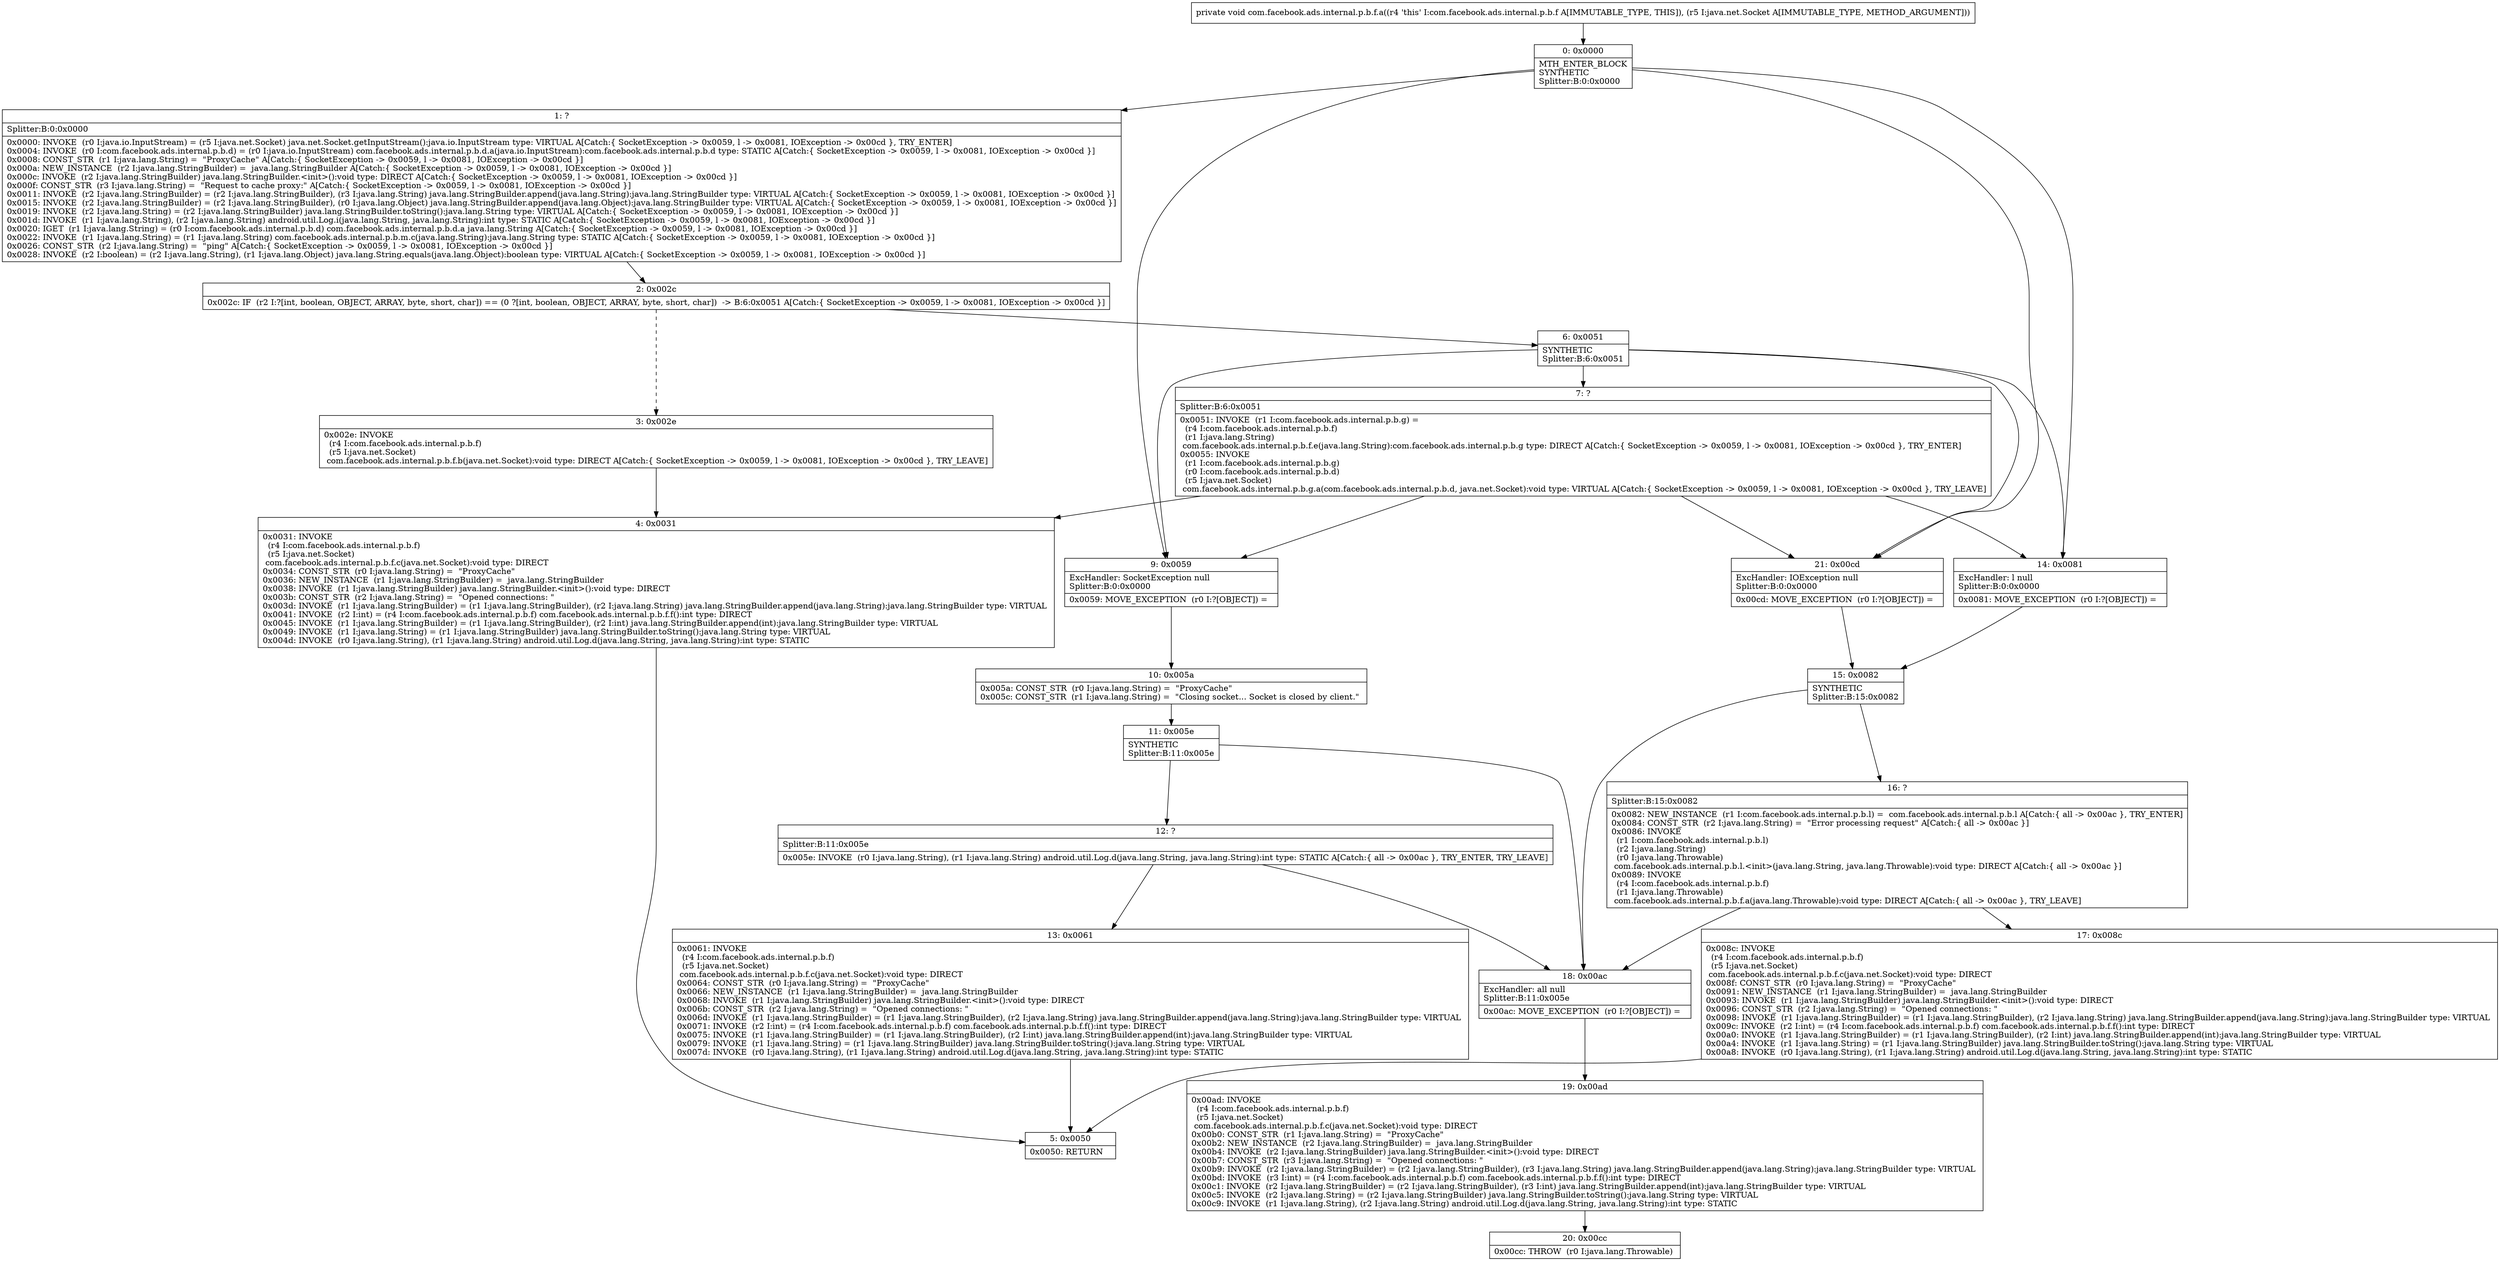 digraph "CFG forcom.facebook.ads.internal.p.b.f.a(Ljava\/net\/Socket;)V" {
Node_0 [shape=record,label="{0\:\ 0x0000|MTH_ENTER_BLOCK\lSYNTHETIC\lSplitter:B:0:0x0000\l}"];
Node_1 [shape=record,label="{1\:\ ?|Splitter:B:0:0x0000\l|0x0000: INVOKE  (r0 I:java.io.InputStream) = (r5 I:java.net.Socket) java.net.Socket.getInputStream():java.io.InputStream type: VIRTUAL A[Catch:\{ SocketException \-\> 0x0059, l \-\> 0x0081, IOException \-\> 0x00cd \}, TRY_ENTER]\l0x0004: INVOKE  (r0 I:com.facebook.ads.internal.p.b.d) = (r0 I:java.io.InputStream) com.facebook.ads.internal.p.b.d.a(java.io.InputStream):com.facebook.ads.internal.p.b.d type: STATIC A[Catch:\{ SocketException \-\> 0x0059, l \-\> 0x0081, IOException \-\> 0x00cd \}]\l0x0008: CONST_STR  (r1 I:java.lang.String) =  \"ProxyCache\" A[Catch:\{ SocketException \-\> 0x0059, l \-\> 0x0081, IOException \-\> 0x00cd \}]\l0x000a: NEW_INSTANCE  (r2 I:java.lang.StringBuilder) =  java.lang.StringBuilder A[Catch:\{ SocketException \-\> 0x0059, l \-\> 0x0081, IOException \-\> 0x00cd \}]\l0x000c: INVOKE  (r2 I:java.lang.StringBuilder) java.lang.StringBuilder.\<init\>():void type: DIRECT A[Catch:\{ SocketException \-\> 0x0059, l \-\> 0x0081, IOException \-\> 0x00cd \}]\l0x000f: CONST_STR  (r3 I:java.lang.String) =  \"Request to cache proxy:\" A[Catch:\{ SocketException \-\> 0x0059, l \-\> 0x0081, IOException \-\> 0x00cd \}]\l0x0011: INVOKE  (r2 I:java.lang.StringBuilder) = (r2 I:java.lang.StringBuilder), (r3 I:java.lang.String) java.lang.StringBuilder.append(java.lang.String):java.lang.StringBuilder type: VIRTUAL A[Catch:\{ SocketException \-\> 0x0059, l \-\> 0x0081, IOException \-\> 0x00cd \}]\l0x0015: INVOKE  (r2 I:java.lang.StringBuilder) = (r2 I:java.lang.StringBuilder), (r0 I:java.lang.Object) java.lang.StringBuilder.append(java.lang.Object):java.lang.StringBuilder type: VIRTUAL A[Catch:\{ SocketException \-\> 0x0059, l \-\> 0x0081, IOException \-\> 0x00cd \}]\l0x0019: INVOKE  (r2 I:java.lang.String) = (r2 I:java.lang.StringBuilder) java.lang.StringBuilder.toString():java.lang.String type: VIRTUAL A[Catch:\{ SocketException \-\> 0x0059, l \-\> 0x0081, IOException \-\> 0x00cd \}]\l0x001d: INVOKE  (r1 I:java.lang.String), (r2 I:java.lang.String) android.util.Log.i(java.lang.String, java.lang.String):int type: STATIC A[Catch:\{ SocketException \-\> 0x0059, l \-\> 0x0081, IOException \-\> 0x00cd \}]\l0x0020: IGET  (r1 I:java.lang.String) = (r0 I:com.facebook.ads.internal.p.b.d) com.facebook.ads.internal.p.b.d.a java.lang.String A[Catch:\{ SocketException \-\> 0x0059, l \-\> 0x0081, IOException \-\> 0x00cd \}]\l0x0022: INVOKE  (r1 I:java.lang.String) = (r1 I:java.lang.String) com.facebook.ads.internal.p.b.m.c(java.lang.String):java.lang.String type: STATIC A[Catch:\{ SocketException \-\> 0x0059, l \-\> 0x0081, IOException \-\> 0x00cd \}]\l0x0026: CONST_STR  (r2 I:java.lang.String) =  \"ping\" A[Catch:\{ SocketException \-\> 0x0059, l \-\> 0x0081, IOException \-\> 0x00cd \}]\l0x0028: INVOKE  (r2 I:boolean) = (r2 I:java.lang.String), (r1 I:java.lang.Object) java.lang.String.equals(java.lang.Object):boolean type: VIRTUAL A[Catch:\{ SocketException \-\> 0x0059, l \-\> 0x0081, IOException \-\> 0x00cd \}]\l}"];
Node_2 [shape=record,label="{2\:\ 0x002c|0x002c: IF  (r2 I:?[int, boolean, OBJECT, ARRAY, byte, short, char]) == (0 ?[int, boolean, OBJECT, ARRAY, byte, short, char])  \-\> B:6:0x0051 A[Catch:\{ SocketException \-\> 0x0059, l \-\> 0x0081, IOException \-\> 0x00cd \}]\l}"];
Node_3 [shape=record,label="{3\:\ 0x002e|0x002e: INVOKE  \l  (r4 I:com.facebook.ads.internal.p.b.f)\l  (r5 I:java.net.Socket)\l com.facebook.ads.internal.p.b.f.b(java.net.Socket):void type: DIRECT A[Catch:\{ SocketException \-\> 0x0059, l \-\> 0x0081, IOException \-\> 0x00cd \}, TRY_LEAVE]\l}"];
Node_4 [shape=record,label="{4\:\ 0x0031|0x0031: INVOKE  \l  (r4 I:com.facebook.ads.internal.p.b.f)\l  (r5 I:java.net.Socket)\l com.facebook.ads.internal.p.b.f.c(java.net.Socket):void type: DIRECT \l0x0034: CONST_STR  (r0 I:java.lang.String) =  \"ProxyCache\" \l0x0036: NEW_INSTANCE  (r1 I:java.lang.StringBuilder) =  java.lang.StringBuilder \l0x0038: INVOKE  (r1 I:java.lang.StringBuilder) java.lang.StringBuilder.\<init\>():void type: DIRECT \l0x003b: CONST_STR  (r2 I:java.lang.String) =  \"Opened connections: \" \l0x003d: INVOKE  (r1 I:java.lang.StringBuilder) = (r1 I:java.lang.StringBuilder), (r2 I:java.lang.String) java.lang.StringBuilder.append(java.lang.String):java.lang.StringBuilder type: VIRTUAL \l0x0041: INVOKE  (r2 I:int) = (r4 I:com.facebook.ads.internal.p.b.f) com.facebook.ads.internal.p.b.f.f():int type: DIRECT \l0x0045: INVOKE  (r1 I:java.lang.StringBuilder) = (r1 I:java.lang.StringBuilder), (r2 I:int) java.lang.StringBuilder.append(int):java.lang.StringBuilder type: VIRTUAL \l0x0049: INVOKE  (r1 I:java.lang.String) = (r1 I:java.lang.StringBuilder) java.lang.StringBuilder.toString():java.lang.String type: VIRTUAL \l0x004d: INVOKE  (r0 I:java.lang.String), (r1 I:java.lang.String) android.util.Log.d(java.lang.String, java.lang.String):int type: STATIC \l}"];
Node_5 [shape=record,label="{5\:\ 0x0050|0x0050: RETURN   \l}"];
Node_6 [shape=record,label="{6\:\ 0x0051|SYNTHETIC\lSplitter:B:6:0x0051\l}"];
Node_7 [shape=record,label="{7\:\ ?|Splitter:B:6:0x0051\l|0x0051: INVOKE  (r1 I:com.facebook.ads.internal.p.b.g) = \l  (r4 I:com.facebook.ads.internal.p.b.f)\l  (r1 I:java.lang.String)\l com.facebook.ads.internal.p.b.f.e(java.lang.String):com.facebook.ads.internal.p.b.g type: DIRECT A[Catch:\{ SocketException \-\> 0x0059, l \-\> 0x0081, IOException \-\> 0x00cd \}, TRY_ENTER]\l0x0055: INVOKE  \l  (r1 I:com.facebook.ads.internal.p.b.g)\l  (r0 I:com.facebook.ads.internal.p.b.d)\l  (r5 I:java.net.Socket)\l com.facebook.ads.internal.p.b.g.a(com.facebook.ads.internal.p.b.d, java.net.Socket):void type: VIRTUAL A[Catch:\{ SocketException \-\> 0x0059, l \-\> 0x0081, IOException \-\> 0x00cd \}, TRY_LEAVE]\l}"];
Node_9 [shape=record,label="{9\:\ 0x0059|ExcHandler: SocketException null\lSplitter:B:0:0x0000\l|0x0059: MOVE_EXCEPTION  (r0 I:?[OBJECT]) =  \l}"];
Node_10 [shape=record,label="{10\:\ 0x005a|0x005a: CONST_STR  (r0 I:java.lang.String) =  \"ProxyCache\" \l0x005c: CONST_STR  (r1 I:java.lang.String) =  \"Closing socket... Socket is closed by client.\" \l}"];
Node_11 [shape=record,label="{11\:\ 0x005e|SYNTHETIC\lSplitter:B:11:0x005e\l}"];
Node_12 [shape=record,label="{12\:\ ?|Splitter:B:11:0x005e\l|0x005e: INVOKE  (r0 I:java.lang.String), (r1 I:java.lang.String) android.util.Log.d(java.lang.String, java.lang.String):int type: STATIC A[Catch:\{ all \-\> 0x00ac \}, TRY_ENTER, TRY_LEAVE]\l}"];
Node_13 [shape=record,label="{13\:\ 0x0061|0x0061: INVOKE  \l  (r4 I:com.facebook.ads.internal.p.b.f)\l  (r5 I:java.net.Socket)\l com.facebook.ads.internal.p.b.f.c(java.net.Socket):void type: DIRECT \l0x0064: CONST_STR  (r0 I:java.lang.String) =  \"ProxyCache\" \l0x0066: NEW_INSTANCE  (r1 I:java.lang.StringBuilder) =  java.lang.StringBuilder \l0x0068: INVOKE  (r1 I:java.lang.StringBuilder) java.lang.StringBuilder.\<init\>():void type: DIRECT \l0x006b: CONST_STR  (r2 I:java.lang.String) =  \"Opened connections: \" \l0x006d: INVOKE  (r1 I:java.lang.StringBuilder) = (r1 I:java.lang.StringBuilder), (r2 I:java.lang.String) java.lang.StringBuilder.append(java.lang.String):java.lang.StringBuilder type: VIRTUAL \l0x0071: INVOKE  (r2 I:int) = (r4 I:com.facebook.ads.internal.p.b.f) com.facebook.ads.internal.p.b.f.f():int type: DIRECT \l0x0075: INVOKE  (r1 I:java.lang.StringBuilder) = (r1 I:java.lang.StringBuilder), (r2 I:int) java.lang.StringBuilder.append(int):java.lang.StringBuilder type: VIRTUAL \l0x0079: INVOKE  (r1 I:java.lang.String) = (r1 I:java.lang.StringBuilder) java.lang.StringBuilder.toString():java.lang.String type: VIRTUAL \l0x007d: INVOKE  (r0 I:java.lang.String), (r1 I:java.lang.String) android.util.Log.d(java.lang.String, java.lang.String):int type: STATIC \l}"];
Node_14 [shape=record,label="{14\:\ 0x0081|ExcHandler: l null\lSplitter:B:0:0x0000\l|0x0081: MOVE_EXCEPTION  (r0 I:?[OBJECT]) =  \l}"];
Node_15 [shape=record,label="{15\:\ 0x0082|SYNTHETIC\lSplitter:B:15:0x0082\l}"];
Node_16 [shape=record,label="{16\:\ ?|Splitter:B:15:0x0082\l|0x0082: NEW_INSTANCE  (r1 I:com.facebook.ads.internal.p.b.l) =  com.facebook.ads.internal.p.b.l A[Catch:\{ all \-\> 0x00ac \}, TRY_ENTER]\l0x0084: CONST_STR  (r2 I:java.lang.String) =  \"Error processing request\" A[Catch:\{ all \-\> 0x00ac \}]\l0x0086: INVOKE  \l  (r1 I:com.facebook.ads.internal.p.b.l)\l  (r2 I:java.lang.String)\l  (r0 I:java.lang.Throwable)\l com.facebook.ads.internal.p.b.l.\<init\>(java.lang.String, java.lang.Throwable):void type: DIRECT A[Catch:\{ all \-\> 0x00ac \}]\l0x0089: INVOKE  \l  (r4 I:com.facebook.ads.internal.p.b.f)\l  (r1 I:java.lang.Throwable)\l com.facebook.ads.internal.p.b.f.a(java.lang.Throwable):void type: DIRECT A[Catch:\{ all \-\> 0x00ac \}, TRY_LEAVE]\l}"];
Node_17 [shape=record,label="{17\:\ 0x008c|0x008c: INVOKE  \l  (r4 I:com.facebook.ads.internal.p.b.f)\l  (r5 I:java.net.Socket)\l com.facebook.ads.internal.p.b.f.c(java.net.Socket):void type: DIRECT \l0x008f: CONST_STR  (r0 I:java.lang.String) =  \"ProxyCache\" \l0x0091: NEW_INSTANCE  (r1 I:java.lang.StringBuilder) =  java.lang.StringBuilder \l0x0093: INVOKE  (r1 I:java.lang.StringBuilder) java.lang.StringBuilder.\<init\>():void type: DIRECT \l0x0096: CONST_STR  (r2 I:java.lang.String) =  \"Opened connections: \" \l0x0098: INVOKE  (r1 I:java.lang.StringBuilder) = (r1 I:java.lang.StringBuilder), (r2 I:java.lang.String) java.lang.StringBuilder.append(java.lang.String):java.lang.StringBuilder type: VIRTUAL \l0x009c: INVOKE  (r2 I:int) = (r4 I:com.facebook.ads.internal.p.b.f) com.facebook.ads.internal.p.b.f.f():int type: DIRECT \l0x00a0: INVOKE  (r1 I:java.lang.StringBuilder) = (r1 I:java.lang.StringBuilder), (r2 I:int) java.lang.StringBuilder.append(int):java.lang.StringBuilder type: VIRTUAL \l0x00a4: INVOKE  (r1 I:java.lang.String) = (r1 I:java.lang.StringBuilder) java.lang.StringBuilder.toString():java.lang.String type: VIRTUAL \l0x00a8: INVOKE  (r0 I:java.lang.String), (r1 I:java.lang.String) android.util.Log.d(java.lang.String, java.lang.String):int type: STATIC \l}"];
Node_18 [shape=record,label="{18\:\ 0x00ac|ExcHandler: all null\lSplitter:B:11:0x005e\l|0x00ac: MOVE_EXCEPTION  (r0 I:?[OBJECT]) =  \l}"];
Node_19 [shape=record,label="{19\:\ 0x00ad|0x00ad: INVOKE  \l  (r4 I:com.facebook.ads.internal.p.b.f)\l  (r5 I:java.net.Socket)\l com.facebook.ads.internal.p.b.f.c(java.net.Socket):void type: DIRECT \l0x00b0: CONST_STR  (r1 I:java.lang.String) =  \"ProxyCache\" \l0x00b2: NEW_INSTANCE  (r2 I:java.lang.StringBuilder) =  java.lang.StringBuilder \l0x00b4: INVOKE  (r2 I:java.lang.StringBuilder) java.lang.StringBuilder.\<init\>():void type: DIRECT \l0x00b7: CONST_STR  (r3 I:java.lang.String) =  \"Opened connections: \" \l0x00b9: INVOKE  (r2 I:java.lang.StringBuilder) = (r2 I:java.lang.StringBuilder), (r3 I:java.lang.String) java.lang.StringBuilder.append(java.lang.String):java.lang.StringBuilder type: VIRTUAL \l0x00bd: INVOKE  (r3 I:int) = (r4 I:com.facebook.ads.internal.p.b.f) com.facebook.ads.internal.p.b.f.f():int type: DIRECT \l0x00c1: INVOKE  (r2 I:java.lang.StringBuilder) = (r2 I:java.lang.StringBuilder), (r3 I:int) java.lang.StringBuilder.append(int):java.lang.StringBuilder type: VIRTUAL \l0x00c5: INVOKE  (r2 I:java.lang.String) = (r2 I:java.lang.StringBuilder) java.lang.StringBuilder.toString():java.lang.String type: VIRTUAL \l0x00c9: INVOKE  (r1 I:java.lang.String), (r2 I:java.lang.String) android.util.Log.d(java.lang.String, java.lang.String):int type: STATIC \l}"];
Node_20 [shape=record,label="{20\:\ 0x00cc|0x00cc: THROW  (r0 I:java.lang.Throwable) \l}"];
Node_21 [shape=record,label="{21\:\ 0x00cd|ExcHandler: IOException null\lSplitter:B:0:0x0000\l|0x00cd: MOVE_EXCEPTION  (r0 I:?[OBJECT]) =  \l}"];
MethodNode[shape=record,label="{private void com.facebook.ads.internal.p.b.f.a((r4 'this' I:com.facebook.ads.internal.p.b.f A[IMMUTABLE_TYPE, THIS]), (r5 I:java.net.Socket A[IMMUTABLE_TYPE, METHOD_ARGUMENT])) }"];
MethodNode -> Node_0;
Node_0 -> Node_1;
Node_0 -> Node_9;
Node_0 -> Node_14;
Node_0 -> Node_21;
Node_1 -> Node_2;
Node_2 -> Node_3[style=dashed];
Node_2 -> Node_6;
Node_3 -> Node_4;
Node_4 -> Node_5;
Node_6 -> Node_7;
Node_6 -> Node_9;
Node_6 -> Node_14;
Node_6 -> Node_21;
Node_7 -> Node_9;
Node_7 -> Node_14;
Node_7 -> Node_21;
Node_7 -> Node_4;
Node_9 -> Node_10;
Node_10 -> Node_11;
Node_11 -> Node_12;
Node_11 -> Node_18;
Node_12 -> Node_13;
Node_12 -> Node_18;
Node_13 -> Node_5;
Node_14 -> Node_15;
Node_15 -> Node_16;
Node_15 -> Node_18;
Node_16 -> Node_17;
Node_16 -> Node_18;
Node_17 -> Node_5;
Node_18 -> Node_19;
Node_19 -> Node_20;
Node_21 -> Node_15;
}

